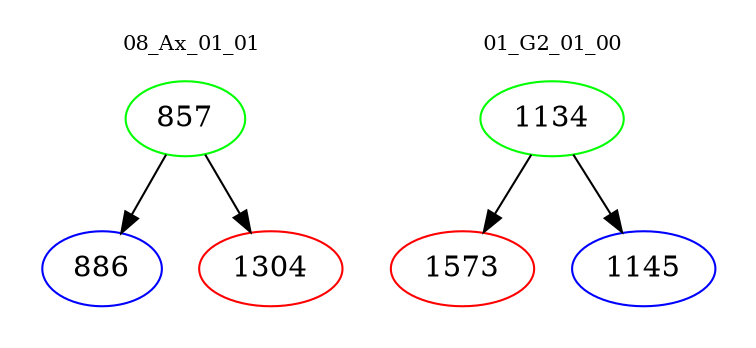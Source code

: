 digraph{
subgraph cluster_0 {
color = white
label = "08_Ax_01_01";
fontsize=10;
T0_857 [label="857", color="green"]
T0_857 -> T0_886 [color="black"]
T0_886 [label="886", color="blue"]
T0_857 -> T0_1304 [color="black"]
T0_1304 [label="1304", color="red"]
}
subgraph cluster_1 {
color = white
label = "01_G2_01_00";
fontsize=10;
T1_1134 [label="1134", color="green"]
T1_1134 -> T1_1573 [color="black"]
T1_1573 [label="1573", color="red"]
T1_1134 -> T1_1145 [color="black"]
T1_1145 [label="1145", color="blue"]
}
}
